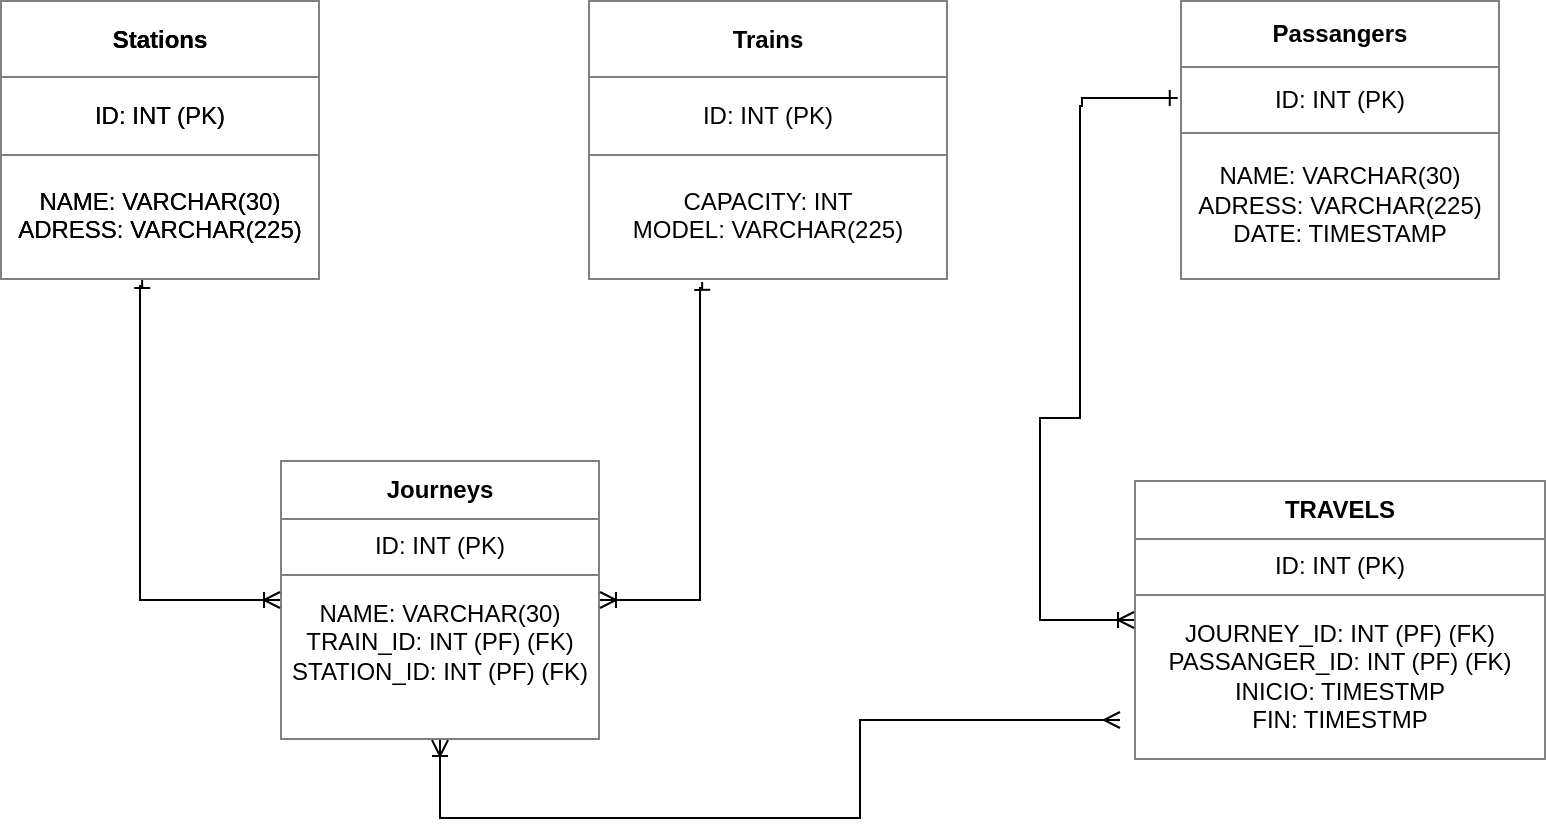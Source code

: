 <mxfile version="20.0.3" type="github">
  <diagram id="vLTzGn0PZGDybRzdOdR_" name="Page-1">
    <mxGraphModel dx="868" dy="482" grid="1" gridSize="10" guides="1" tooltips="1" connect="1" arrows="1" fold="1" page="1" pageScale="1" pageWidth="827" pageHeight="1169" math="0" shadow="0">
      <root>
        <mxCell id="0" />
        <mxCell id="1" parent="0" />
        <mxCell id="J3HC6LTaXEDDMPaZwZEz-1" value="&lt;table border=&quot;1&quot; width=&quot;100%&quot; height=&quot;100%&quot; cellpadding=&quot;4&quot; style=&quot;width:100%;height:100%;border-collapse:collapse;&quot;&gt;&lt;tbody&gt;&lt;tr&gt;&lt;th align=&quot;center&quot;&gt;Stations&lt;/th&gt;&lt;/tr&gt;&lt;tr&gt;&lt;td align=&quot;center&quot;&gt;ID: INT (PK)&lt;/td&gt;&lt;/tr&gt;&lt;tr&gt;&lt;td align=&quot;center&quot;&gt;NAME: VARCHAR(30)&lt;br&gt;ADRESS: VARCHAR(225)&lt;/td&gt;&lt;/tr&gt;&lt;/tbody&gt;&lt;/table&gt;" style="text;html=1;strokeColor=none;fillColor=none;overflow=fill;" vertex="1" parent="1">
          <mxGeometry x="30" y="40" width="160" height="140" as="geometry" />
        </mxCell>
        <mxCell id="J3HC6LTaXEDDMPaZwZEz-2" value="&lt;table border=&quot;1&quot; width=&quot;100%&quot; height=&quot;100%&quot; cellpadding=&quot;4&quot; style=&quot;width:100%;height:100%;border-collapse:collapse;&quot;&gt;&lt;tbody&gt;&lt;tr&gt;&lt;th align=&quot;center&quot;&gt;Trains&lt;/th&gt;&lt;/tr&gt;&lt;tr&gt;&lt;td align=&quot;center&quot;&gt;ID: INT (PK)&lt;/td&gt;&lt;/tr&gt;&lt;tr&gt;&lt;td align=&quot;center&quot;&gt;CAPACITY: INT&lt;br&gt;MODEL: VARCHAR(225)&lt;/td&gt;&lt;/tr&gt;&lt;/tbody&gt;&lt;/table&gt;" style="text;html=1;strokeColor=none;fillColor=none;overflow=fill;" vertex="1" parent="1">
          <mxGeometry x="324" y="40" width="180" height="140" as="geometry" />
        </mxCell>
        <mxCell id="J3HC6LTaXEDDMPaZwZEz-3" value="&lt;table border=&quot;1&quot; width=&quot;100%&quot; height=&quot;100%&quot; cellpadding=&quot;4&quot; style=&quot;width:100%;height:100%;border-collapse:collapse;&quot;&gt;&lt;tbody&gt;&lt;tr&gt;&lt;th align=&quot;center&quot;&gt;Passangers&lt;/th&gt;&lt;/tr&gt;&lt;tr&gt;&lt;td align=&quot;center&quot;&gt;ID: INT (PK)&lt;/td&gt;&lt;/tr&gt;&lt;tr&gt;&lt;td align=&quot;center&quot;&gt;NAME: VARCHAR(30)&lt;br&gt;ADRESS: VARCHAR(225)&lt;br&gt;DATE: TIMESTAMP&lt;/td&gt;&lt;/tr&gt;&lt;/tbody&gt;&lt;/table&gt;" style="text;html=1;strokeColor=none;fillColor=none;overflow=fill;" vertex="1" parent="1">
          <mxGeometry x="620" y="40" width="160" height="140" as="geometry" />
        </mxCell>
        <mxCell id="J3HC6LTaXEDDMPaZwZEz-4" value="&lt;table border=&quot;1&quot; width=&quot;100%&quot; height=&quot;100%&quot; cellpadding=&quot;4&quot; style=&quot;width:100%;height:100%;border-collapse:collapse;&quot;&gt;&lt;tbody&gt;&lt;tr&gt;&lt;th align=&quot;center&quot;&gt;Stations&lt;/th&gt;&lt;/tr&gt;&lt;tr&gt;&lt;td align=&quot;center&quot;&gt;ID: INT (PK)&lt;/td&gt;&lt;/tr&gt;&lt;tr&gt;&lt;td align=&quot;center&quot;&gt;NAME: VARCHAR(30)&lt;br&gt;ADRESS: VARCHAR(225)&lt;/td&gt;&lt;/tr&gt;&lt;/tbody&gt;&lt;/table&gt;" style="text;html=1;strokeColor=none;fillColor=none;overflow=fill;" vertex="1" parent="1">
          <mxGeometry x="30" y="40" width="160" height="140" as="geometry" />
        </mxCell>
        <mxCell id="J3HC6LTaXEDDMPaZwZEz-5" value="&lt;table border=&quot;1&quot; width=&quot;100%&quot; height=&quot;100%&quot; cellpadding=&quot;4&quot; style=&quot;width:100%;height:100%;border-collapse:collapse;&quot;&gt;&lt;tbody&gt;&lt;tr&gt;&lt;th align=&quot;center&quot;&gt;Journeys&lt;/th&gt;&lt;/tr&gt;&lt;tr&gt;&lt;td align=&quot;center&quot;&gt;ID: INT (PK)&lt;/td&gt;&lt;/tr&gt;&lt;tr&gt;&lt;td align=&quot;center&quot;&gt;NAME: VARCHAR(30)&lt;br&gt;TRAIN_ID: INT (PF) (FK)&lt;br&gt;STATION_ID: INT (PF) (FK)&lt;br&gt;&lt;br&gt;&lt;/td&gt;&lt;/tr&gt;&lt;/tbody&gt;&lt;/table&gt;" style="text;html=1;strokeColor=none;fillColor=none;overflow=fill;" vertex="1" parent="1">
          <mxGeometry x="170" y="270" width="160" height="140" as="geometry" />
        </mxCell>
        <mxCell id="J3HC6LTaXEDDMPaZwZEz-6" value="&lt;table border=&quot;1&quot; width=&quot;100%&quot; height=&quot;100%&quot; cellpadding=&quot;4&quot; style=&quot;width:100%;height:100%;border-collapse:collapse;&quot;&gt;&lt;tbody&gt;&lt;tr&gt;&lt;th align=&quot;center&quot;&gt;TRAVELS&lt;/th&gt;&lt;/tr&gt;&lt;tr&gt;&lt;td align=&quot;center&quot;&gt;ID: INT (PK)&lt;/td&gt;&lt;/tr&gt;&lt;tr&gt;&lt;td align=&quot;center&quot;&gt;JOURNEY_ID: INT (PF) (FK)&lt;br&gt;PASSANGER_ID: INT (PF) (FK)&lt;br&gt;INICIO: TIMESTMP&lt;br&gt;FIN: TIMESTMP&lt;/td&gt;&lt;/tr&gt;&lt;/tbody&gt;&lt;/table&gt;" style="text;html=1;strokeColor=none;fillColor=none;overflow=fill;" vertex="1" parent="1">
          <mxGeometry x="597" y="280" width="206" height="140" as="geometry" />
        </mxCell>
        <mxCell id="J3HC6LTaXEDDMPaZwZEz-8" value="" style="edgeStyle=orthogonalEdgeStyle;fontSize=12;html=1;endArrow=ERoneToMany;rounded=0;startArrow=ERone;startFill=0;exitX=0.317;exitY=1.007;exitDx=0;exitDy=0;exitPerimeter=0;entryX=1;entryY=0.5;entryDx=0;entryDy=0;" edge="1" parent="1" source="J3HC6LTaXEDDMPaZwZEz-2" target="J3HC6LTaXEDDMPaZwZEz-5">
          <mxGeometry width="100" height="100" relative="1" as="geometry">
            <mxPoint x="350" y="310" as="sourcePoint" />
            <mxPoint x="450" y="210" as="targetPoint" />
            <Array as="points">
              <mxPoint x="381" y="184" />
              <mxPoint x="380" y="184" />
              <mxPoint x="380" y="340" />
            </Array>
          </mxGeometry>
        </mxCell>
        <mxCell id="J3HC6LTaXEDDMPaZwZEz-10" value="" style="edgeStyle=orthogonalEdgeStyle;fontSize=12;html=1;endArrow=ERoneToMany;rounded=0;startArrow=ERone;startFill=0;exitX=0.317;exitY=1.007;exitDx=0;exitDy=0;exitPerimeter=0;entryX=0;entryY=0.5;entryDx=0;entryDy=0;" edge="1" parent="1" target="J3HC6LTaXEDDMPaZwZEz-5">
          <mxGeometry width="100" height="100" relative="1" as="geometry">
            <mxPoint x="101.06" y="180.0" as="sourcePoint" />
            <mxPoint x="50" y="339.02" as="targetPoint" />
            <Array as="points">
              <mxPoint x="101" y="183" />
              <mxPoint x="100" y="183" />
              <mxPoint x="100" y="340" />
            </Array>
          </mxGeometry>
        </mxCell>
        <mxCell id="J3HC6LTaXEDDMPaZwZEz-12" value="" style="edgeStyle=orthogonalEdgeStyle;fontSize=12;html=1;endArrow=ERoneToMany;rounded=0;startArrow=ERone;startFill=0;exitX=-0.007;exitY=0.35;exitDx=0;exitDy=0;exitPerimeter=0;entryX=0;entryY=0.5;entryDx=0;entryDy=0;" edge="1" parent="1" source="J3HC6LTaXEDDMPaZwZEz-3" target="J3HC6LTaXEDDMPaZwZEz-6">
          <mxGeometry width="100" height="100" relative="1" as="geometry">
            <mxPoint x="571.06" y="90.0" as="sourcePoint" />
            <mxPoint x="560" y="350" as="targetPoint" />
            <Array as="points">
              <mxPoint x="571" y="89" />
              <mxPoint x="571" y="93" />
              <mxPoint x="570" y="93" />
              <mxPoint x="570" y="249" />
              <mxPoint x="550" y="249" />
              <mxPoint x="550" y="350" />
            </Array>
          </mxGeometry>
        </mxCell>
        <mxCell id="J3HC6LTaXEDDMPaZwZEz-13" value="" style="edgeStyle=orthogonalEdgeStyle;fontSize=12;html=1;endArrow=ERoneToMany;rounded=0;startArrow=ERmany;startFill=0;" edge="1" parent="1" target="J3HC6LTaXEDDMPaZwZEz-5">
          <mxGeometry width="100" height="100" relative="1" as="geometry">
            <mxPoint x="590" y="400" as="sourcePoint" />
            <mxPoint x="410" y="449.02" as="targetPoint" />
            <Array as="points">
              <mxPoint x="460" y="400" />
              <mxPoint x="460" y="449" />
              <mxPoint x="250" y="449" />
            </Array>
          </mxGeometry>
        </mxCell>
      </root>
    </mxGraphModel>
  </diagram>
</mxfile>
